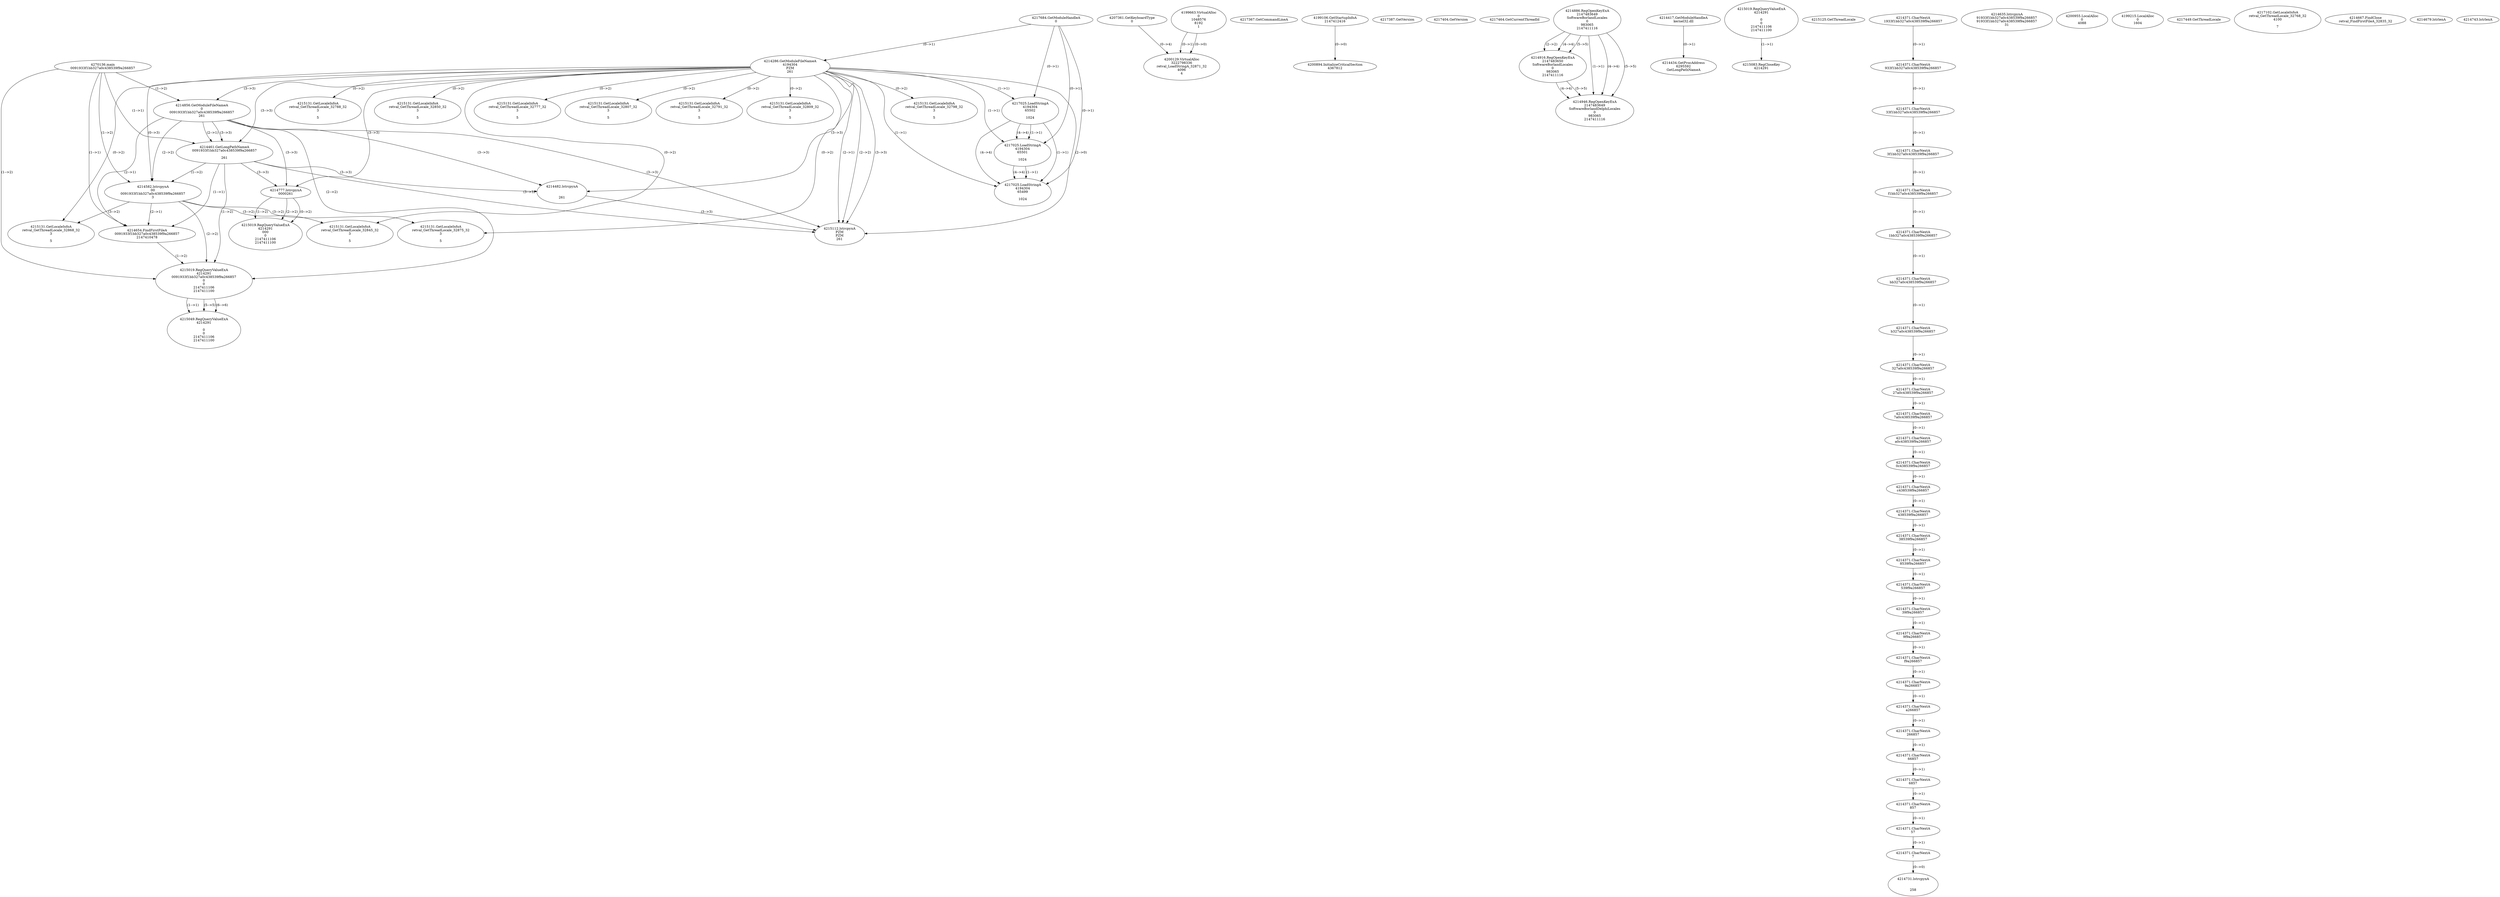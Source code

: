 // Global SCDG with merge call
digraph {
	0 [label="4270136.main
0091933f1bb327a0c438539f9a266857"]
	1 [label="4217684.GetModuleHandleA
0"]
	2 [label="4207361.GetKeyboardType
0"]
	3 [label="4217367.GetCommandLineA
"]
	4 [label="4199106.GetStartupInfoA
2147412416"]
	5 [label="4217387.GetVersion
"]
	6 [label="4217404.GetVersion
"]
	7 [label="4217464.GetCurrentThreadId
"]
	8 [label="4214286.GetModuleFileNameA
4194304
PZM
261"]
	1 -> 8 [label="(0-->1)"]
	9 [label="4214856.GetModuleFileNameA
0
0091933f1bb327a0c438539f9a266857
261"]
	0 -> 9 [label="(1-->2)"]
	8 -> 9 [label="(3-->3)"]
	10 [label="4214886.RegOpenKeyExA
2147483649
Software\Borland\Locales
0
983065
2147411116"]
	11 [label="4214916.RegOpenKeyExA
2147483650
Software\Borland\Locales
0
983065
2147411116"]
	10 -> 11 [label="(2-->2)"]
	10 -> 11 [label="(4-->4)"]
	10 -> 11 [label="(5-->5)"]
	12 [label="4214417.GetModuleHandleA
kernel32.dll"]
	13 [label="4214434.GetProcAddress
6295592
GetLongPathNameA"]
	12 -> 13 [label="(0-->1)"]
	14 [label="4214461.GetLongPathNameA
0091933f1bb327a0c438539f9a266857

261"]
	0 -> 14 [label="(1-->1)"]
	9 -> 14 [label="(2-->1)"]
	8 -> 14 [label="(3-->3)"]
	9 -> 14 [label="(3-->3)"]
	15 [label="4214482.lstrcpynA


261"]
	8 -> 15 [label="(3-->3)"]
	9 -> 15 [label="(3-->3)"]
	14 -> 15 [label="(3-->3)"]
	16 [label="4215019.RegQueryValueExA
4214291

0
0
2147411106
2147411100"]
	17 [label="4215083.RegCloseKey
4214291"]
	16 -> 17 [label="(1-->1)"]
	18 [label="4215112.lstrcpynA
PZM
PZM
261"]
	8 -> 18 [label="(2-->1)"]
	8 -> 18 [label="(2-->2)"]
	8 -> 18 [label="(3-->3)"]
	9 -> 18 [label="(3-->3)"]
	14 -> 18 [label="(3-->3)"]
	15 -> 18 [label="(3-->3)"]
	8 -> 18 [label="(2-->0)"]
	19 [label="4215125.GetThreadLocale
"]
	20 [label="4215131.GetLocaleInfoA
retval_GetThreadLocale_32798_32
3

5"]
	8 -> 20 [label="(0-->2)"]
	21 [label="4217025.LoadStringA
4194304
65502

1024"]
	1 -> 21 [label="(0-->1)"]
	8 -> 21 [label="(1-->1)"]
	22 [label="4214946.RegOpenKeyExA
2147483649
Software\Borland\Delphi\Locales
0
983065
2147411116"]
	10 -> 22 [label="(1-->1)"]
	10 -> 22 [label="(4-->4)"]
	11 -> 22 [label="(4-->4)"]
	10 -> 22 [label="(5-->5)"]
	11 -> 22 [label="(5-->5)"]
	23 [label="4214582.lstrcpynA
00
0091933f1bb327a0c438539f9a266857
3"]
	0 -> 23 [label="(1-->2)"]
	9 -> 23 [label="(2-->2)"]
	14 -> 23 [label="(1-->2)"]
	8 -> 23 [label="(0-->3)"]
	24 [label="4214371.CharNextA
1933f1bb327a0c438539f9a266857"]
	25 [label="4214371.CharNextA
933f1bb327a0c438539f9a266857"]
	24 -> 25 [label="(0-->1)"]
	26 [label="4214371.CharNextA
33f1bb327a0c438539f9a266857"]
	25 -> 26 [label="(0-->1)"]
	27 [label="4214371.CharNextA
3f1bb327a0c438539f9a266857"]
	26 -> 27 [label="(0-->1)"]
	28 [label="4214371.CharNextA
f1bb327a0c438539f9a266857"]
	27 -> 28 [label="(0-->1)"]
	29 [label="4214371.CharNextA
1bb327a0c438539f9a266857"]
	28 -> 29 [label="(0-->1)"]
	30 [label="4214371.CharNextA
bb327a0c438539f9a266857"]
	29 -> 30 [label="(0-->1)"]
	31 [label="4214371.CharNextA
b327a0c438539f9a266857"]
	30 -> 31 [label="(0-->1)"]
	32 [label="4214371.CharNextA
327a0c438539f9a266857"]
	31 -> 32 [label="(0-->1)"]
	33 [label="4214371.CharNextA
27a0c438539f9a266857"]
	32 -> 33 [label="(0-->1)"]
	34 [label="4214371.CharNextA
7a0c438539f9a266857"]
	33 -> 34 [label="(0-->1)"]
	35 [label="4214371.CharNextA
a0c438539f9a266857"]
	34 -> 35 [label="(0-->1)"]
	36 [label="4214371.CharNextA
0c438539f9a266857"]
	35 -> 36 [label="(0-->1)"]
	37 [label="4214371.CharNextA
c438539f9a266857"]
	36 -> 37 [label="(0-->1)"]
	38 [label="4214371.CharNextA
438539f9a266857"]
	37 -> 38 [label="(0-->1)"]
	39 [label="4214371.CharNextA
38539f9a266857"]
	38 -> 39 [label="(0-->1)"]
	40 [label="4214371.CharNextA
8539f9a266857"]
	39 -> 40 [label="(0-->1)"]
	41 [label="4214371.CharNextA
539f9a266857"]
	40 -> 41 [label="(0-->1)"]
	42 [label="4214371.CharNextA
39f9a266857"]
	41 -> 42 [label="(0-->1)"]
	43 [label="4214371.CharNextA
9f9a266857"]
	42 -> 43 [label="(0-->1)"]
	44 [label="4214371.CharNextA
f9a266857"]
	43 -> 44 [label="(0-->1)"]
	45 [label="4214371.CharNextA
9a266857"]
	44 -> 45 [label="(0-->1)"]
	46 [label="4214371.CharNextA
a266857"]
	45 -> 46 [label="(0-->1)"]
	47 [label="4214371.CharNextA
266857"]
	46 -> 47 [label="(0-->1)"]
	48 [label="4214371.CharNextA
66857"]
	47 -> 48 [label="(0-->1)"]
	49 [label="4214371.CharNextA
6857"]
	48 -> 49 [label="(0-->1)"]
	50 [label="4214371.CharNextA
857"]
	49 -> 50 [label="(0-->1)"]
	51 [label="4214371.CharNextA
57"]
	50 -> 51 [label="(0-->1)"]
	52 [label="4214371.CharNextA
7"]
	51 -> 52 [label="(0-->1)"]
	53 [label="4214635.lstrcpynA
91933f1bb327a0c438539f9a266857
91933f1bb327a0c438539f9a266857
31"]
	54 [label="4214654.FindFirstFileA
0091933f1bb327a0c438539f9a266857
2147410478"]
	0 -> 54 [label="(1-->1)"]
	9 -> 54 [label="(2-->1)"]
	14 -> 54 [label="(1-->1)"]
	23 -> 54 [label="(2-->1)"]
	55 [label="4215019.RegQueryValueExA
4214291
0091933f1bb327a0c438539f9a266857
0
0
2147411106
2147411100"]
	0 -> 55 [label="(1-->2)"]
	9 -> 55 [label="(2-->2)"]
	14 -> 55 [label="(1-->2)"]
	23 -> 55 [label="(2-->2)"]
	54 -> 55 [label="(1-->2)"]
	56 [label="4215049.RegQueryValueExA
4214291

0
0
2147411106
2147411100"]
	55 -> 56 [label="(1-->1)"]
	55 -> 56 [label="(5-->5)"]
	55 -> 56 [label="(6-->6)"]
	57 [label="4215131.GetLocaleInfoA
retval_GetThreadLocale_32868_32
3

5"]
	8 -> 57 [label="(0-->2)"]
	23 -> 57 [label="(3-->2)"]
	58 [label="4200894.InitializeCriticalSection
4367812"]
	4 -> 58 [label="(0-->0)"]
	59 [label="4200955.LocalAlloc
0
4088"]
	60 [label="4199663.VirtualAlloc
0
1048576
8192
1"]
	61 [label="4199215.LocalAlloc
0
1604"]
	62 [label="4200129.VirtualAlloc
3222798336
retval_LoadStringA_32871_32
4096
4"]
	60 -> 62 [label="(0-->1)"]
	2 -> 62 [label="(0-->4)"]
	60 -> 62 [label="(0-->0)"]
	63 [label="4215131.GetLocaleInfoA
retval_GetThreadLocale_32788_32
3

5"]
	8 -> 63 [label="(0-->2)"]
	64 [label="4217025.LoadStringA
4194304
65501

1024"]
	1 -> 64 [label="(0-->1)"]
	8 -> 64 [label="(1-->1)"]
	21 -> 64 [label="(1-->1)"]
	21 -> 64 [label="(4-->4)"]
	65 [label="4217025.LoadStringA
4194304
65499

1024"]
	1 -> 65 [label="(0-->1)"]
	8 -> 65 [label="(1-->1)"]
	21 -> 65 [label="(1-->1)"]
	64 -> 65 [label="(1-->1)"]
	21 -> 65 [label="(4-->4)"]
	64 -> 65 [label="(4-->4)"]
	66 [label="4217449.GetThreadLocale
"]
	67 [label="4217102.GetLocaleInfoA
retval_GetThreadLocale_32768_32
4100

7"]
	68 [label="4215131.GetLocaleInfoA
retval_GetThreadLocale_32850_32
3

5"]
	8 -> 68 [label="(0-->2)"]
	69 [label="4215131.GetLocaleInfoA
retval_GetThreadLocale_32845_32
3

5"]
	8 -> 69 [label="(0-->2)"]
	23 -> 69 [label="(3-->2)"]
	70 [label="4215131.GetLocaleInfoA
retval_GetThreadLocale_32777_32
3

5"]
	8 -> 70 [label="(0-->2)"]
	71 [label="4215131.GetLocaleInfoA
retval_GetThreadLocale_32807_32
3

5"]
	8 -> 71 [label="(0-->2)"]
	72 [label="4215131.GetLocaleInfoA
retval_GetThreadLocale_32791_32
3

5"]
	8 -> 72 [label="(0-->2)"]
	73 [label="4215131.GetLocaleInfoA
retval_GetThreadLocale_32809_32
3

5"]
	8 -> 73 [label="(0-->2)"]
	74 [label="4214667.FindClose
retval_FindFirstFileA_32835_32"]
	75 [label="4214679.lstrlenA
"]
	76 [label="4214731.lstrcpynA


258"]
	52 -> 76 [label="(0-->0)"]
	77 [label="4214743.lstrlenA
"]
	78 [label="4214777.lstrcpynA
00\
00\
261"]
	8 -> 78 [label="(3-->3)"]
	9 -> 78 [label="(3-->3)"]
	14 -> 78 [label="(3-->3)"]
	79 [label="4215019.RegQueryValueExA
4214291
00\
0
0
2147411106
2147411100"]
	78 -> 79 [label="(1-->2)"]
	78 -> 79 [label="(2-->2)"]
	78 -> 79 [label="(0-->2)"]
	80 [label="4215131.GetLocaleInfoA
retval_GetThreadLocale_32875_32
3

5"]
	8 -> 80 [label="(0-->2)"]
	23 -> 80 [label="(3-->2)"]
}
